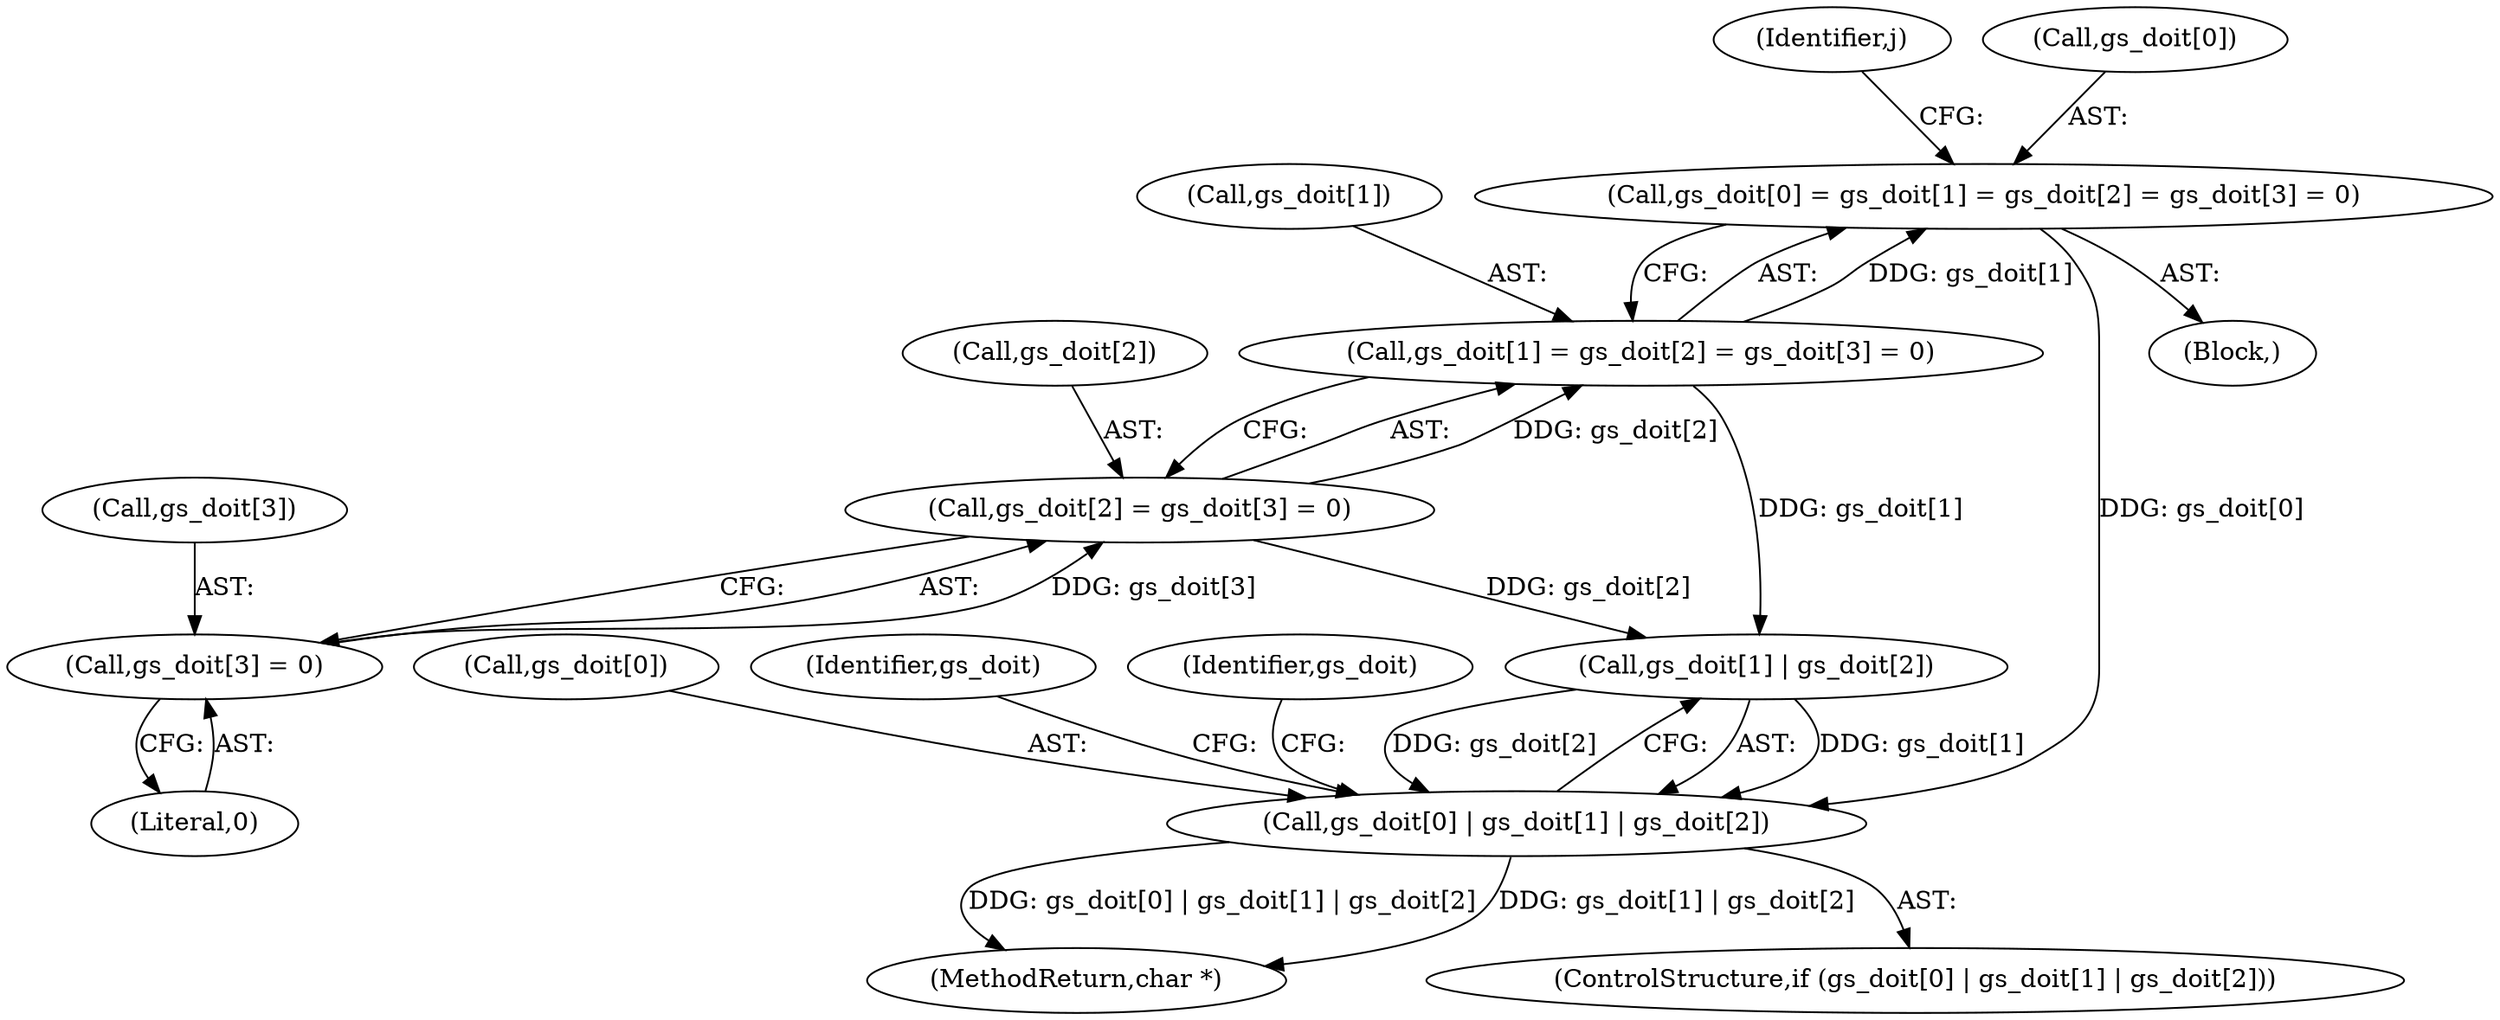 digraph "0_openssl_2919516136a4227d9e6d8f2fe66ef976aaf8c561@array" {
"1000335" [label="(Call,gs_doit[0] = gs_doit[1] = gs_doit[2] = gs_doit[3] = 0)"];
"1000339" [label="(Call,gs_doit[1] = gs_doit[2] = gs_doit[3] = 0)"];
"1000343" [label="(Call,gs_doit[2] = gs_doit[3] = 0)"];
"1000347" [label="(Call,gs_doit[3] = 0)"];
"1000375" [label="(Call,gs_doit[0] | gs_doit[1] | gs_doit[2])"];
"1000343" [label="(Call,gs_doit[2] = gs_doit[3] = 0)"];
"1000340" [label="(Call,gs_doit[1])"];
"1000379" [label="(Call,gs_doit[1] | gs_doit[2])"];
"1000376" [label="(Call,gs_doit[0])"];
"1000351" [label="(Literal,0)"];
"1000354" [label="(Identifier,j)"];
"1000336" [label="(Call,gs_doit[0])"];
"1000388" [label="(Identifier,gs_doit)"];
"1000339" [label="(Call,gs_doit[1] = gs_doit[2] = gs_doit[3] = 0)"];
"1000335" [label="(Call,gs_doit[0] = gs_doit[1] = gs_doit[2] = gs_doit[3] = 0)"];
"1000334" [label="(Block,)"];
"1000407" [label="(Identifier,gs_doit)"];
"1000344" [label="(Call,gs_doit[2])"];
"1000375" [label="(Call,gs_doit[0] | gs_doit[1] | gs_doit[2])"];
"1000348" [label="(Call,gs_doit[3])"];
"1000667" [label="(MethodReturn,char *)"];
"1000347" [label="(Call,gs_doit[3] = 0)"];
"1000374" [label="(ControlStructure,if (gs_doit[0] | gs_doit[1] | gs_doit[2]))"];
"1000335" -> "1000334"  [label="AST: "];
"1000335" -> "1000339"  [label="CFG: "];
"1000336" -> "1000335"  [label="AST: "];
"1000339" -> "1000335"  [label="AST: "];
"1000354" -> "1000335"  [label="CFG: "];
"1000339" -> "1000335"  [label="DDG: gs_doit[1]"];
"1000335" -> "1000375"  [label="DDG: gs_doit[0]"];
"1000339" -> "1000343"  [label="CFG: "];
"1000340" -> "1000339"  [label="AST: "];
"1000343" -> "1000339"  [label="AST: "];
"1000343" -> "1000339"  [label="DDG: gs_doit[2]"];
"1000339" -> "1000379"  [label="DDG: gs_doit[1]"];
"1000343" -> "1000347"  [label="CFG: "];
"1000344" -> "1000343"  [label="AST: "];
"1000347" -> "1000343"  [label="AST: "];
"1000347" -> "1000343"  [label="DDG: gs_doit[3]"];
"1000343" -> "1000379"  [label="DDG: gs_doit[2]"];
"1000347" -> "1000351"  [label="CFG: "];
"1000348" -> "1000347"  [label="AST: "];
"1000351" -> "1000347"  [label="AST: "];
"1000375" -> "1000374"  [label="AST: "];
"1000375" -> "1000379"  [label="CFG: "];
"1000376" -> "1000375"  [label="AST: "];
"1000379" -> "1000375"  [label="AST: "];
"1000388" -> "1000375"  [label="CFG: "];
"1000407" -> "1000375"  [label="CFG: "];
"1000375" -> "1000667"  [label="DDG: gs_doit[0] | gs_doit[1] | gs_doit[2]"];
"1000375" -> "1000667"  [label="DDG: gs_doit[1] | gs_doit[2]"];
"1000379" -> "1000375"  [label="DDG: gs_doit[1]"];
"1000379" -> "1000375"  [label="DDG: gs_doit[2]"];
}
